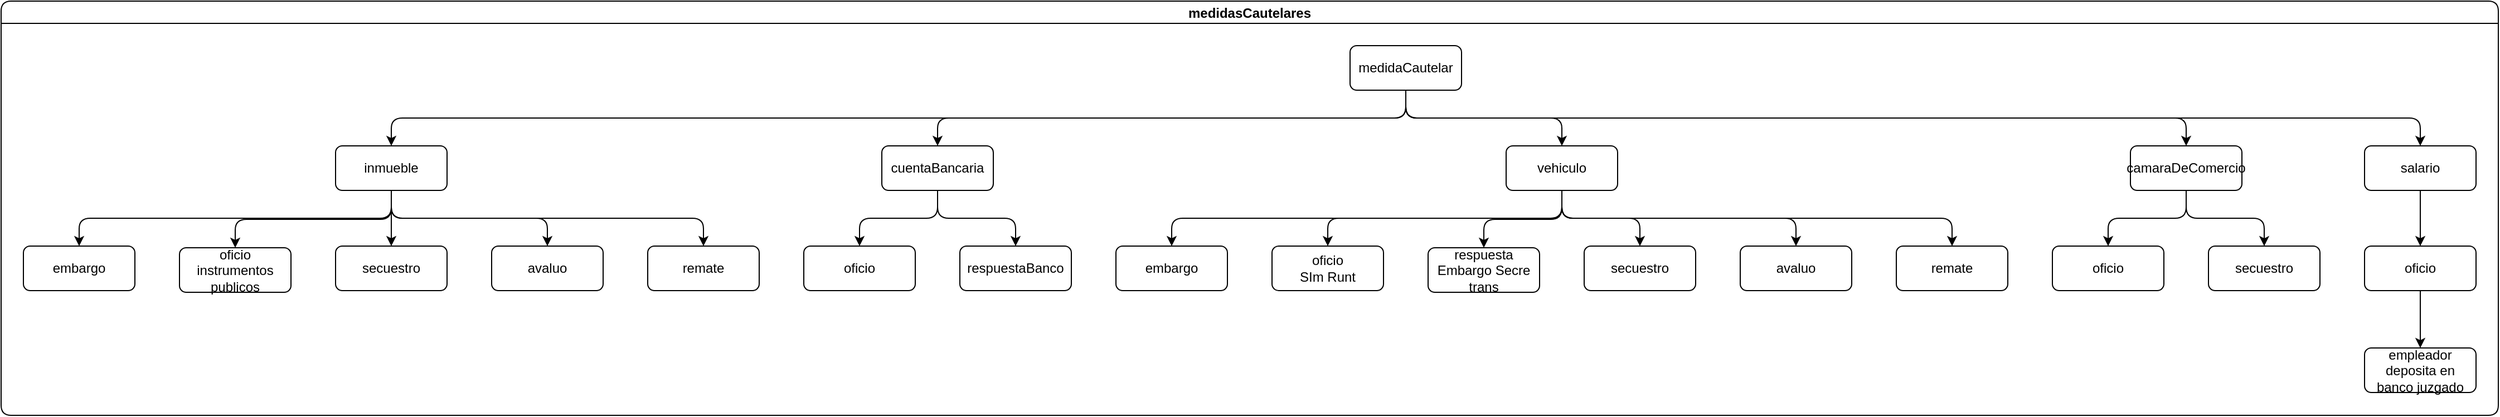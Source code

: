 <mxfile>
    <diagram id="j99C_CYVb3kKsg557WW-" name="Página-1">
        <mxGraphModel dx="624" dy="1135" grid="1" gridSize="10" guides="1" tooltips="1" connect="1" arrows="1" fold="1" page="1" pageScale="1" pageWidth="827" pageHeight="1169" math="0" shadow="0">
            <root>
                <mxCell id="0"/>
                <mxCell id="1" parent="0"/>
                <mxCell id="2" value="medidasCautelares" style="swimlane;startSize=20;horizontal=1;childLayout=treeLayout;horizontalTree=0;resizable=0;containerType=tree;fontSize=12;gradientColor=none;rounded=1;" parent="1" vertex="1">
                    <mxGeometry width="2240" height="372" as="geometry"/>
                </mxCell>
                <mxCell id="3" value="medidaCautelar" style="whiteSpace=wrap;html=1;rounded=1;" parent="2" vertex="1">
                    <mxGeometry x="1210" y="40" width="100" height="40" as="geometry"/>
                </mxCell>
                <mxCell id="4" value="inmueble" style="whiteSpace=wrap;html=1;rounded=1;" parent="2" vertex="1">
                    <mxGeometry x="300" y="130" width="100" height="40" as="geometry"/>
                </mxCell>
                <mxCell id="5" value="" style="edgeStyle=elbowEdgeStyle;elbow=vertical;html=1;rounded=1;curved=0;sourcePerimeterSpacing=0;targetPerimeterSpacing=0;startSize=6;endSize=6;" parent="2" source="3" target="4" edge="1">
                    <mxGeometry relative="1" as="geometry"/>
                </mxCell>
                <mxCell id="10" value="" style="edgeStyle=elbowEdgeStyle;elbow=vertical;html=1;rounded=1;curved=0;sourcePerimeterSpacing=0;targetPerimeterSpacing=0;startSize=6;endSize=6;" parent="2" source="4" target="11" edge="1">
                    <mxGeometry relative="1" as="geometry">
                        <mxPoint x="-11155.95" y="90" as="sourcePoint"/>
                    </mxGeometry>
                </mxCell>
                <mxCell id="11" value="embargo" style="whiteSpace=wrap;html=1;rounded=1;" parent="2" vertex="1">
                    <mxGeometry x="20" y="220" width="100" height="40" as="geometry"/>
                </mxCell>
                <mxCell id="12" value="" style="edgeStyle=elbowEdgeStyle;elbow=vertical;html=1;rounded=1;curved=0;sourcePerimeterSpacing=0;targetPerimeterSpacing=0;startSize=6;endSize=6;" parent="2" source="3" target="13" edge="1">
                    <mxGeometry relative="1" as="geometry">
                        <mxPoint x="-11155.95" y="90" as="sourcePoint"/>
                    </mxGeometry>
                </mxCell>
                <mxCell id="13" value="cuentaBancaria" style="whiteSpace=wrap;html=1;rounded=1;" parent="2" vertex="1">
                    <mxGeometry x="790" y="130" width="100" height="40" as="geometry"/>
                </mxCell>
                <mxCell id="14" value="" style="edgeStyle=elbowEdgeStyle;elbow=vertical;html=1;rounded=1;curved=0;sourcePerimeterSpacing=0;targetPerimeterSpacing=0;startSize=6;endSize=6;" parent="2" source="4" target="15" edge="1">
                    <mxGeometry relative="1" as="geometry">
                        <mxPoint x="-11155.95" y="180" as="sourcePoint"/>
                    </mxGeometry>
                </mxCell>
                <mxCell id="15" value="oficio&lt;br&gt;instrumentos&lt;br&gt;publicos" style="whiteSpace=wrap;html=1;rounded=1;" parent="2" vertex="1">
                    <mxGeometry x="160" y="221.5" width="100" height="40" as="geometry"/>
                </mxCell>
                <mxCell id="16" value="" style="edgeStyle=elbowEdgeStyle;elbow=vertical;html=1;rounded=1;curved=0;sourcePerimeterSpacing=0;targetPerimeterSpacing=0;startSize=6;endSize=6;" parent="2" source="4" target="17" edge="1">
                    <mxGeometry relative="1" as="geometry">
                        <mxPoint x="-10875.95" y="180" as="sourcePoint"/>
                    </mxGeometry>
                </mxCell>
                <mxCell id="17" value="secuestro" style="whiteSpace=wrap;html=1;rounded=1;" parent="2" vertex="1">
                    <mxGeometry x="300" y="220" width="100" height="40" as="geometry"/>
                </mxCell>
                <mxCell id="18" value="" style="edgeStyle=elbowEdgeStyle;elbow=vertical;html=1;rounded=1;curved=0;sourcePerimeterSpacing=0;targetPerimeterSpacing=0;startSize=6;endSize=6;" parent="2" source="4" target="19" edge="1">
                    <mxGeometry relative="1" as="geometry">
                        <mxPoint x="-10061.85" y="180" as="sourcePoint"/>
                    </mxGeometry>
                </mxCell>
                <mxCell id="19" value="avaluo" style="whiteSpace=wrap;html=1;rounded=1;" parent="2" vertex="1">
                    <mxGeometry x="440" y="220" width="100" height="40" as="geometry"/>
                </mxCell>
                <mxCell id="20" value="" style="edgeStyle=elbowEdgeStyle;elbow=vertical;html=1;rounded=1;curved=0;sourcePerimeterSpacing=0;targetPerimeterSpacing=0;startSize=6;endSize=6;" parent="2" source="4" target="21" edge="1">
                    <mxGeometry relative="1" as="geometry">
                        <mxPoint x="-9585.85" y="180" as="sourcePoint"/>
                    </mxGeometry>
                </mxCell>
                <mxCell id="21" value="remate" style="whiteSpace=wrap;html=1;rounded=1;" parent="2" vertex="1">
                    <mxGeometry x="580" y="220" width="100" height="40" as="geometry"/>
                </mxCell>
                <mxCell id="22" value="" style="edgeStyle=elbowEdgeStyle;elbow=vertical;html=1;rounded=1;curved=0;sourcePerimeterSpacing=0;targetPerimeterSpacing=0;startSize=6;endSize=6;" parent="2" source="13" target="23" edge="1">
                    <mxGeometry relative="1" as="geometry">
                        <mxPoint x="-8689.85" y="90" as="sourcePoint"/>
                    </mxGeometry>
                </mxCell>
                <mxCell id="23" value="oficio" style="whiteSpace=wrap;html=1;rounded=1;" parent="2" vertex="1">
                    <mxGeometry x="720" y="220" width="100" height="40" as="geometry"/>
                </mxCell>
                <mxCell id="26" value="" style="edgeStyle=elbowEdgeStyle;elbow=vertical;html=1;rounded=1;curved=0;sourcePerimeterSpacing=0;targetPerimeterSpacing=0;startSize=6;endSize=6;" parent="2" source="13" target="27" edge="1">
                    <mxGeometry relative="1" as="geometry">
                        <mxPoint x="-7429.85" y="180" as="sourcePoint"/>
                    </mxGeometry>
                </mxCell>
                <mxCell id="27" value="respuestaBanco" style="whiteSpace=wrap;html=1;rounded=1;" parent="2" vertex="1">
                    <mxGeometry x="860" y="220" width="100" height="40" as="geometry"/>
                </mxCell>
                <mxCell id="28" value="" style="edgeStyle=elbowEdgeStyle;elbow=vertical;html=1;rounded=1;curved=0;sourcePerimeterSpacing=0;targetPerimeterSpacing=0;startSize=6;endSize=6;" parent="2" source="3" target="29" edge="1">
                    <mxGeometry relative="1" as="geometry">
                        <mxPoint x="-7114.85" y="90" as="sourcePoint"/>
                    </mxGeometry>
                </mxCell>
                <mxCell id="29" value="vehiculo" style="whiteSpace=wrap;html=1;rounded=1;" parent="2" vertex="1">
                    <mxGeometry x="1350" y="130" width="100" height="40" as="geometry"/>
                </mxCell>
                <mxCell id="30" value="" style="edgeStyle=elbowEdgeStyle;elbow=vertical;html=1;rounded=1;curved=0;sourcePerimeterSpacing=0;targetPerimeterSpacing=0;startSize=6;endSize=6;" parent="2" source="29" target="31" edge="1">
                    <mxGeometry relative="1" as="geometry">
                        <mxPoint x="-6491.85" y="90" as="sourcePoint"/>
                    </mxGeometry>
                </mxCell>
                <mxCell id="31" value="embargo" style="whiteSpace=wrap;html=1;rounded=1;" parent="2" vertex="1">
                    <mxGeometry x="1000" y="220" width="100" height="40" as="geometry"/>
                </mxCell>
                <mxCell id="32" value="" style="edgeStyle=elbowEdgeStyle;elbow=vertical;html=1;rounded=1;curved=0;sourcePerimeterSpacing=0;targetPerimeterSpacing=0;startSize=6;endSize=6;" parent="2" source="29" target="33" edge="1">
                    <mxGeometry relative="1" as="geometry">
                        <mxPoint x="-6141.85" y="180" as="sourcePoint"/>
                    </mxGeometry>
                </mxCell>
                <mxCell id="33" value="oficio&lt;br&gt;SIm Runt" style="whiteSpace=wrap;html=1;rounded=1;" parent="2" vertex="1">
                    <mxGeometry x="1140" y="220" width="100" height="40" as="geometry"/>
                </mxCell>
                <mxCell id="34" value="" style="edgeStyle=elbowEdgeStyle;elbow=vertical;html=1;rounded=1;curved=0;sourcePerimeterSpacing=0;targetPerimeterSpacing=0;startSize=6;endSize=6;" parent="2" source="29" target="35" edge="1">
                    <mxGeometry relative="1" as="geometry">
                        <mxPoint x="-5441.85" y="180" as="sourcePoint"/>
                    </mxGeometry>
                </mxCell>
                <mxCell id="35" value="respuesta Embargo Secre trans" style="whiteSpace=wrap;html=1;rounded=1;" parent="2" vertex="1">
                    <mxGeometry x="1280" y="221.5" width="100" height="40" as="geometry"/>
                </mxCell>
                <mxCell id="36" value="" style="edgeStyle=elbowEdgeStyle;elbow=vertical;html=1;rounded=1;curved=0;sourcePerimeterSpacing=0;targetPerimeterSpacing=0;startSize=6;endSize=6;" parent="2" source="29" target="37" edge="1">
                    <mxGeometry relative="1" as="geometry">
                        <mxPoint x="-4706.85" y="180" as="sourcePoint"/>
                    </mxGeometry>
                </mxCell>
                <mxCell id="37" value="secuestro" style="whiteSpace=wrap;html=1;rounded=1;" parent="2" vertex="1">
                    <mxGeometry x="1420" y="220" width="100" height="40" as="geometry"/>
                </mxCell>
                <mxCell id="38" value="" style="edgeStyle=elbowEdgeStyle;elbow=vertical;html=1;rounded=1;curved=0;sourcePerimeterSpacing=0;targetPerimeterSpacing=0;startSize=6;endSize=6;" parent="2" source="29" target="39" edge="1">
                    <mxGeometry relative="1" as="geometry">
                        <mxPoint x="-3936.85" y="180" as="sourcePoint"/>
                    </mxGeometry>
                </mxCell>
                <mxCell id="39" value="avaluo" style="whiteSpace=wrap;html=1;rounded=1;" parent="2" vertex="1">
                    <mxGeometry x="1560" y="220" width="100" height="40" as="geometry"/>
                </mxCell>
                <mxCell id="40" value="" style="edgeStyle=elbowEdgeStyle;elbow=vertical;html=1;rounded=1;curved=0;sourcePerimeterSpacing=0;targetPerimeterSpacing=0;startSize=6;endSize=6;" parent="2" source="29" target="41" edge="1">
                    <mxGeometry relative="1" as="geometry">
                        <mxPoint x="-3131.85" y="180" as="sourcePoint"/>
                    </mxGeometry>
                </mxCell>
                <mxCell id="41" value="remate" style="whiteSpace=wrap;html=1;rounded=1;" parent="2" vertex="1">
                    <mxGeometry x="1700" y="220" width="100" height="40" as="geometry"/>
                </mxCell>
                <mxCell id="42" value="" style="edgeStyle=elbowEdgeStyle;elbow=vertical;html=1;rounded=1;curved=0;sourcePerimeterSpacing=0;targetPerimeterSpacing=0;startSize=6;endSize=6;" parent="2" source="3" target="43" edge="1">
                    <mxGeometry relative="1" as="geometry">
                        <mxPoint x="-2816.85" y="90" as="sourcePoint"/>
                    </mxGeometry>
                </mxCell>
                <mxCell id="43" value="camaraDeComercio" style="whiteSpace=wrap;html=1;rounded=1;" parent="2" vertex="1">
                    <mxGeometry x="1910" y="130" width="100" height="40" as="geometry"/>
                </mxCell>
                <mxCell id="44" value="" style="edgeStyle=elbowEdgeStyle;elbow=vertical;html=1;rounded=1;curved=0;sourcePerimeterSpacing=0;targetPerimeterSpacing=0;startSize=6;endSize=6;" parent="2" source="43" target="45" edge="1">
                    <mxGeometry relative="1" as="geometry">
                        <mxPoint x="-1801.85" y="90" as="sourcePoint"/>
                    </mxGeometry>
                </mxCell>
                <mxCell id="45" value="oficio" style="whiteSpace=wrap;html=1;rounded=1;" parent="2" vertex="1">
                    <mxGeometry x="1840" y="220" width="100" height="40" as="geometry"/>
                </mxCell>
                <mxCell id="46" value="" style="edgeStyle=elbowEdgeStyle;elbow=vertical;html=1;rounded=1;curved=0;sourcePerimeterSpacing=0;targetPerimeterSpacing=0;startSize=6;endSize=6;" parent="2" source="43" target="47" edge="1">
                    <mxGeometry relative="1" as="geometry">
                        <mxPoint x="19.9" y="180" as="sourcePoint"/>
                    </mxGeometry>
                </mxCell>
                <mxCell id="47" value="secuestro" style="whiteSpace=wrap;html=1;rounded=1;" parent="2" vertex="1">
                    <mxGeometry x="1980" y="220" width="100" height="40" as="geometry"/>
                </mxCell>
                <mxCell id="48" value="" style="edgeStyle=elbowEdgeStyle;elbow=vertical;html=1;rounded=1;curved=0;sourcePerimeterSpacing=0;targetPerimeterSpacing=0;startSize=6;endSize=6;" parent="2" source="3" target="49" edge="1">
                    <mxGeometry relative="1" as="geometry">
                        <mxPoint x="336.65" y="90" as="sourcePoint"/>
                    </mxGeometry>
                </mxCell>
                <mxCell id="49" value="salario" style="whiteSpace=wrap;html=1;rounded=1;" parent="2" vertex="1">
                    <mxGeometry x="2120" y="130" width="100" height="40" as="geometry"/>
                </mxCell>
                <mxCell id="50" value="" style="edgeStyle=elbowEdgeStyle;elbow=vertical;html=1;rounded=1;curved=0;sourcePerimeterSpacing=0;targetPerimeterSpacing=0;startSize=6;endSize=6;" parent="2" source="49" target="51" edge="1">
                    <mxGeometry relative="1" as="geometry">
                        <mxPoint x="1520.0" y="90" as="sourcePoint"/>
                    </mxGeometry>
                </mxCell>
                <mxCell id="51" value="oficio" style="whiteSpace=wrap;html=1;rounded=1;" parent="2" vertex="1">
                    <mxGeometry x="2120" y="220" width="100" height="40" as="geometry"/>
                </mxCell>
                <mxCell id="52" value="" style="edgeStyle=elbowEdgeStyle;elbow=vertical;html=1;rounded=1;curved=0;sourcePerimeterSpacing=0;targetPerimeterSpacing=0;startSize=6;endSize=6;" parent="2" source="51" target="53" edge="1">
                    <mxGeometry relative="1" as="geometry">
                        <mxPoint x="2430" y="180" as="sourcePoint"/>
                    </mxGeometry>
                </mxCell>
                <mxCell id="53" value="empleador deposita en banco juzgado" style="whiteSpace=wrap;html=1;rounded=1;" parent="2" vertex="1">
                    <mxGeometry x="2120" y="311.5" width="100" height="40" as="geometry"/>
                </mxCell>
            </root>
        </mxGraphModel>
    </diagram>
</mxfile>